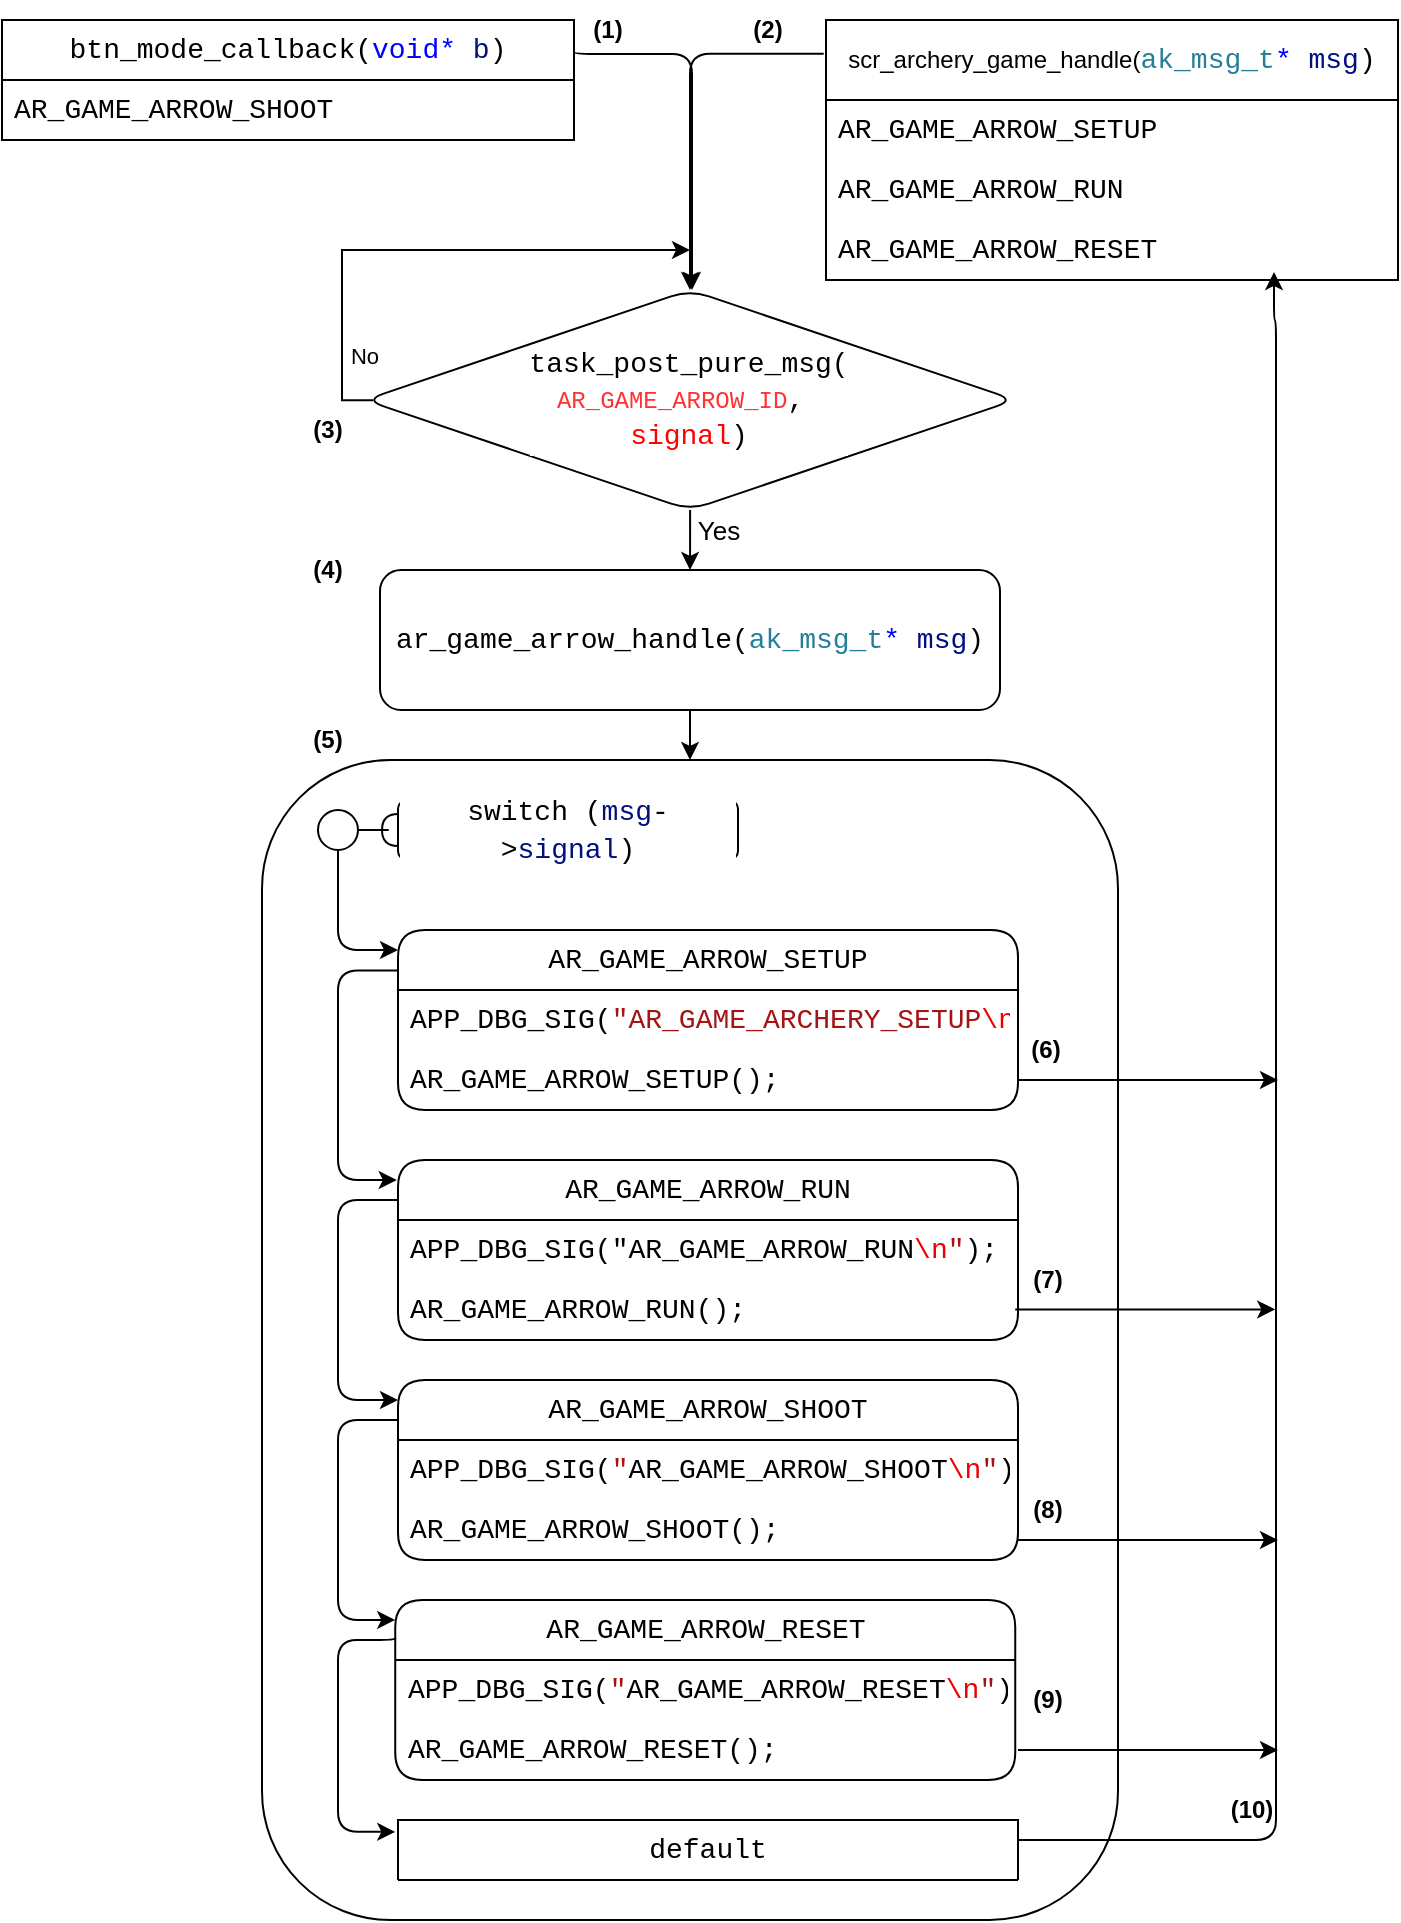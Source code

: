 <mxfile version="21.6.9" type="github" pages="2">
  <diagram id="nouO39D6fWBCZYhUwF0h" name="Page-2">
    <mxGraphModel dx="606" dy="612" grid="1" gridSize="10" guides="1" tooltips="1" connect="1" arrows="1" fold="1" page="1" pageScale="1" pageWidth="850" pageHeight="1100" math="0" shadow="0">
      <root>
        <mxCell id="0" />
        <mxCell id="1" parent="0" />
        <mxCell id="ybD7oZCUDaAa_JSzvex8-123" value="" style="edgeStyle=orthogonalEdgeStyle;rounded=1;orthogonalLoop=1;jettySize=auto;html=1;" parent="1" source="ybD7oZCUDaAa_JSzvex8-124" target="ybD7oZCUDaAa_JSzvex8-125" edge="1">
          <mxGeometry relative="1" as="geometry" />
        </mxCell>
        <mxCell id="ybD7oZCUDaAa_JSzvex8-124" value="&lt;div style=&quot;background-color: rgb(255, 255, 255); font-family: Consolas, &amp;quot;Courier New&amp;quot;, monospace; font-size: 14px; line-height: 19px;&quot;&gt;ar_game_arrow_handle(&lt;span style=&quot;color: #267f99;&quot;&gt;ak_msg_t&lt;/span&gt;&lt;span style=&quot;color: #0000ff;&quot;&gt;*&lt;/span&gt; &lt;span style=&quot;color: #001080;&quot;&gt;msg&lt;/span&gt;)&lt;/div&gt;" style="rounded=1;whiteSpace=wrap;html=1;fontSize=12;glass=0;strokeWidth=1;shadow=0;" parent="1" vertex="1">
          <mxGeometry x="259" y="315" width="310" height="70" as="geometry" />
        </mxCell>
        <mxCell id="ybD7oZCUDaAa_JSzvex8-125" value="" style="rounded=1;whiteSpace=wrap;html=1;fontSize=12;glass=0;strokeWidth=1;shadow=0;" parent="1" vertex="1">
          <mxGeometry x="200" y="410" width="428" height="580" as="geometry" />
        </mxCell>
        <mxCell id="ybD7oZCUDaAa_JSzvex8-126" value="" style="edgeStyle=orthogonalEdgeStyle;rounded=1;orthogonalLoop=1;jettySize=auto;html=1;exitX=0;exitY=0.225;exitDx=0;exitDy=0;exitPerimeter=0;entryX=-0.002;entryY=0.118;entryDx=0;entryDy=0;entryPerimeter=0;" parent="1" source="ybD7oZCUDaAa_JSzvex8-127" target="ybD7oZCUDaAa_JSzvex8-130" edge="1">
          <mxGeometry relative="1" as="geometry">
            <mxPoint x="258" y="665" as="targetPoint" />
            <Array as="points">
              <mxPoint x="238" y="515" />
              <mxPoint x="238" y="620" />
              <mxPoint x="267" y="620" />
            </Array>
          </mxGeometry>
        </mxCell>
        <mxCell id="ybD7oZCUDaAa_JSzvex8-127" value="&lt;div style=&quot;background-color: rgb(255, 255, 255); font-family: Consolas, &amp;quot;Courier New&amp;quot;, monospace; font-size: 14px; line-height: 19px;&quot;&gt;&lt;div style=&quot;line-height: 19px;&quot;&gt;&lt;div style=&quot;line-height: 19px;&quot;&gt;AR_GAME_ARROW_SETUP&lt;/div&gt;&lt;/div&gt;&lt;/div&gt;" style="swimlane;fontStyle=0;childLayout=stackLayout;horizontal=1;startSize=30;horizontalStack=0;resizeParent=1;resizeParentMax=0;resizeLast=0;collapsible=1;marginBottom=0;whiteSpace=wrap;html=1;rounded=1;" parent="1" vertex="1">
          <mxGeometry x="268" y="495" width="310" height="90" as="geometry" />
        </mxCell>
        <mxCell id="ybD7oZCUDaAa_JSzvex8-128" value="&lt;div style=&quot;background-color: rgb(255, 255, 255); font-family: Consolas, &amp;quot;Courier New&amp;quot;, monospace; font-size: 14px; line-height: 19px;&quot;&gt;&lt;div style=&quot;line-height: 19px;&quot;&gt;&lt;div style=&quot;line-height: 19px;&quot;&gt;APP_DBG_SIG(&lt;span style=&quot;color: #a31515;&quot;&gt;&quot;AR_GAME_ARCHERY_SETUP&lt;/span&gt;&lt;span style=&quot;color: #ee0000;&quot;&gt;\n&lt;/span&gt;&lt;span style=&quot;color: #a31515;&quot;&gt;&quot;&lt;/span&gt;);&lt;/div&gt;&lt;/div&gt;&lt;/div&gt;" style="text;strokeColor=none;fillColor=none;align=left;verticalAlign=middle;spacingLeft=4;spacingRight=4;overflow=hidden;points=[[0,0.5],[1,0.5]];portConstraint=eastwest;rotatable=0;whiteSpace=wrap;html=1;rounded=1;" parent="ybD7oZCUDaAa_JSzvex8-127" vertex="1">
          <mxGeometry y="30" width="310" height="30" as="geometry" />
        </mxCell>
        <mxCell id="ybD7oZCUDaAa_JSzvex8-129" value="&lt;div style=&quot;background-color: rgb(255, 255, 255); font-family: Consolas, &amp;quot;Courier New&amp;quot;, monospace; font-size: 14px; line-height: 19px;&quot;&gt;&lt;div style=&quot;line-height: 19px;&quot;&gt;&lt;div style=&quot;line-height: 19px;&quot;&gt;&lt;div style=&quot;line-height: 19px;&quot;&gt;AR_GAME_ARROW_SETUP();&lt;/div&gt;&lt;/div&gt;&lt;/div&gt;&lt;/div&gt;" style="text;strokeColor=none;fillColor=none;align=left;verticalAlign=middle;spacingLeft=4;spacingRight=4;overflow=hidden;points=[[0,0.5],[1,0.5]];portConstraint=eastwest;rotatable=0;whiteSpace=wrap;html=1;rounded=1;" parent="ybD7oZCUDaAa_JSzvex8-127" vertex="1">
          <mxGeometry y="60" width="310" height="30" as="geometry" />
        </mxCell>
        <mxCell id="ybD7oZCUDaAa_JSzvex8-130" value="&lt;div style=&quot;background-color: rgb(255, 255, 255); font-family: Consolas, &amp;quot;Courier New&amp;quot;, monospace; font-size: 14px; line-height: 19px;&quot;&gt;&lt;div style=&quot;line-height: 19px;&quot;&gt;&lt;div style=&quot;line-height: 19px;&quot;&gt;AR_GAME_ARROW_RUN&lt;br&gt;&lt;/div&gt;&lt;/div&gt;&lt;/div&gt;" style="swimlane;fontStyle=0;childLayout=stackLayout;horizontal=1;startSize=30;horizontalStack=0;resizeParent=1;resizeParentMax=0;resizeLast=0;collapsible=1;marginBottom=0;whiteSpace=wrap;html=1;rounded=1;" parent="1" vertex="1">
          <mxGeometry x="268" y="610" width="310" height="90" as="geometry" />
        </mxCell>
        <mxCell id="ybD7oZCUDaAa_JSzvex8-131" value="&lt;div style=&quot;background-color: rgb(255, 255, 255); font-family: Consolas, &amp;quot;Courier New&amp;quot;, monospace; font-size: 14px; line-height: 19px;&quot;&gt;&lt;div style=&quot;line-height: 19px;&quot;&gt;&lt;div style=&quot;line-height: 19px;&quot;&gt;&lt;div style=&quot;line-height: 19px;&quot;&gt;APP_DBG_SIG(&quot;AR_GAME_ARROW_RUN&lt;span style=&quot;border-color: var(--border-color); color: rgb(238, 0, 0);&quot;&gt;\n&lt;/span&gt;&lt;span style=&quot;border-color: var(--border-color); color: rgb(163, 21, 21);&quot;&gt;&quot;&lt;/span&gt;);&lt;br&gt;&lt;/div&gt;&lt;/div&gt;&lt;/div&gt;&lt;/div&gt;" style="text;strokeColor=none;fillColor=none;align=left;verticalAlign=middle;spacingLeft=4;spacingRight=4;overflow=hidden;points=[[0,0.5],[1,0.5]];portConstraint=eastwest;rotatable=0;whiteSpace=wrap;html=1;rounded=1;" parent="ybD7oZCUDaAa_JSzvex8-130" vertex="1">
          <mxGeometry y="30" width="310" height="30" as="geometry" />
        </mxCell>
        <mxCell id="ybD7oZCUDaAa_JSzvex8-132" value="&lt;div style=&quot;background-color: rgb(255, 255, 255); font-family: Consolas, &amp;quot;Courier New&amp;quot;, monospace; font-size: 14px; line-height: 19px;&quot;&gt;&lt;div style=&quot;line-height: 19px;&quot;&gt;&lt;div style=&quot;line-height: 19px;&quot;&gt;&lt;div style=&quot;line-height: 19px;&quot;&gt;&lt;div style=&quot;line-height: 19px;&quot;&gt;&lt;div style=&quot;line-height: 19px;&quot;&gt;AR_GAME_ARROW_RUN();&lt;/div&gt;&lt;/div&gt;&lt;/div&gt;&lt;/div&gt;&lt;/div&gt;&lt;/div&gt;" style="text;strokeColor=none;fillColor=none;align=left;verticalAlign=middle;spacingLeft=4;spacingRight=4;overflow=hidden;points=[[0,0.5],[1,0.5]];portConstraint=eastwest;rotatable=0;whiteSpace=wrap;html=1;rounded=1;" parent="ybD7oZCUDaAa_JSzvex8-130" vertex="1">
          <mxGeometry y="60" width="310" height="30" as="geometry" />
        </mxCell>
        <mxCell id="ybD7oZCUDaAa_JSzvex8-133" value="&lt;div style=&quot;background-color: rgb(255, 255, 255); font-family: Consolas, &amp;quot;Courier New&amp;quot;, monospace; font-size: 14px; line-height: 19px;&quot;&gt;&lt;div style=&quot;line-height: 19px;&quot;&gt;&lt;div style=&quot;line-height: 19px;&quot;&gt;&lt;div style=&quot;line-height: 19px;&quot;&gt;&lt;div style=&quot;line-height: 19px;&quot;&gt;AR_GAME_ARROW_SHOOT&lt;/div&gt;&lt;/div&gt;&lt;/div&gt;&lt;/div&gt;&lt;/div&gt;" style="swimlane;fontStyle=0;childLayout=stackLayout;horizontal=1;startSize=30;horizontalStack=0;resizeParent=1;resizeParentMax=0;resizeLast=0;collapsible=1;marginBottom=0;whiteSpace=wrap;html=1;rounded=1;" parent="1" vertex="1">
          <mxGeometry x="268" y="720" width="310" height="90" as="geometry" />
        </mxCell>
        <mxCell id="ybD7oZCUDaAa_JSzvex8-134" value="&lt;div style=&quot;background-color: rgb(255, 255, 255); font-family: Consolas, &amp;quot;Courier New&amp;quot;, monospace; font-size: 14px; line-height: 19px;&quot;&gt;&lt;div style=&quot;line-height: 19px;&quot;&gt;&lt;div style=&quot;line-height: 19px;&quot;&gt;&lt;div style=&quot;line-height: 19px;&quot;&gt;APP_DBG_SIG(&lt;span style=&quot;color: #a31515;&quot;&gt;&quot;&lt;/span&gt;AR_GAME_ARROW_SHOOT&lt;span style=&quot;color: rgb(238, 0, 0);&quot;&gt;\n&lt;/span&gt;&lt;span style=&quot;color: rgb(163, 21, 21);&quot;&gt;&quot;&lt;/span&gt;);&lt;br&gt;&lt;/div&gt;&lt;/div&gt;&lt;/div&gt;&lt;/div&gt;" style="text;strokeColor=none;fillColor=none;align=left;verticalAlign=middle;spacingLeft=4;spacingRight=4;overflow=hidden;points=[[0,0.5],[1,0.5]];portConstraint=eastwest;rotatable=0;whiteSpace=wrap;html=1;rounded=1;" parent="ybD7oZCUDaAa_JSzvex8-133" vertex="1">
          <mxGeometry y="30" width="310" height="30" as="geometry" />
        </mxCell>
        <mxCell id="ybD7oZCUDaAa_JSzvex8-135" value="&lt;div style=&quot;background-color: rgb(255, 255, 255); font-family: Consolas, &amp;quot;Courier New&amp;quot;, monospace; font-size: 14px; line-height: 19px;&quot;&gt;&lt;div style=&quot;line-height: 19px;&quot;&gt;&lt;div style=&quot;line-height: 19px;&quot;&gt;&lt;div style=&quot;line-height: 19px;&quot;&gt;AR_GAME_ARROW_SHOOT();&lt;/div&gt;&lt;/div&gt;&lt;/div&gt;&lt;/div&gt;" style="text;strokeColor=none;fillColor=none;align=left;verticalAlign=middle;spacingLeft=4;spacingRight=4;overflow=hidden;points=[[0,0.5],[1,0.5]];portConstraint=eastwest;rotatable=0;whiteSpace=wrap;html=1;rounded=1;" parent="ybD7oZCUDaAa_JSzvex8-133" vertex="1">
          <mxGeometry y="60" width="310" height="30" as="geometry" />
        </mxCell>
        <mxCell id="ybD7oZCUDaAa_JSzvex8-136" value="&lt;div style=&quot;background-color: rgb(255, 255, 255); font-family: Consolas, &amp;quot;Courier New&amp;quot;, monospace; font-size: 14px; line-height: 19px;&quot;&gt;&lt;div style=&quot;line-height: 19px;&quot;&gt;&lt;div style=&quot;line-height: 19px;&quot;&gt;&lt;div style=&quot;line-height: 19px;&quot;&gt;AR_GAME_ARROW_RESET&lt;/div&gt;&lt;/div&gt;&lt;/div&gt;&lt;/div&gt;" style="swimlane;fontStyle=0;childLayout=stackLayout;horizontal=1;startSize=30;horizontalStack=0;resizeParent=1;resizeParentMax=0;resizeLast=0;collapsible=1;marginBottom=0;whiteSpace=wrap;html=1;rounded=1;" parent="1" vertex="1">
          <mxGeometry x="266.62" y="830" width="310" height="90" as="geometry" />
        </mxCell>
        <mxCell id="ybD7oZCUDaAa_JSzvex8-137" value="&lt;div style=&quot;background-color: rgb(255, 255, 255); font-family: Consolas, &amp;quot;Courier New&amp;quot;, monospace; font-size: 14px; line-height: 19px;&quot;&gt;&lt;div style=&quot;line-height: 19px;&quot;&gt;&lt;div style=&quot;line-height: 19px;&quot;&gt;APP_DBG_SIG(&lt;span style=&quot;color: #a31515;&quot;&gt;&quot;&lt;/span&gt;AR_GAME_ARROW_RESET&lt;span style=&quot;color: rgb(238, 0, 0);&quot;&gt;\n&lt;/span&gt;&lt;span style=&quot;color: rgb(163, 21, 21);&quot;&gt;&quot;&lt;/span&gt;);&lt;br&gt;&lt;/div&gt;&lt;/div&gt;&lt;/div&gt;" style="text;strokeColor=none;fillColor=none;align=left;verticalAlign=middle;spacingLeft=4;spacingRight=4;overflow=hidden;points=[[0,0.5],[1,0.5]];portConstraint=eastwest;rotatable=0;whiteSpace=wrap;html=1;rounded=1;" parent="ybD7oZCUDaAa_JSzvex8-136" vertex="1">
          <mxGeometry y="30" width="310" height="30" as="geometry" />
        </mxCell>
        <mxCell id="ybD7oZCUDaAa_JSzvex8-138" value="&lt;div style=&quot;background-color: rgb(255, 255, 255); font-family: Consolas, &amp;quot;Courier New&amp;quot;, monospace; font-size: 14px; line-height: 19px;&quot;&gt;&lt;div style=&quot;line-height: 19px;&quot;&gt;&lt;div style=&quot;line-height: 19px;&quot;&gt;&lt;div style=&quot;line-height: 19px;&quot;&gt;AR_GAME_ARROW_RESET();&lt;/div&gt;&lt;/div&gt;&lt;/div&gt;&lt;/div&gt;" style="text;strokeColor=none;fillColor=none;align=left;verticalAlign=middle;spacingLeft=4;spacingRight=4;overflow=hidden;points=[[0,0.5],[1,0.5]];portConstraint=eastwest;rotatable=0;whiteSpace=wrap;html=1;rounded=1;" parent="ybD7oZCUDaAa_JSzvex8-136" vertex="1">
          <mxGeometry y="60" width="310" height="30" as="geometry" />
        </mxCell>
        <mxCell id="ybD7oZCUDaAa_JSzvex8-142" value="" style="edgeStyle=orthogonalEdgeStyle;rounded=1;orthogonalLoop=1;jettySize=auto;html=1;" parent="1" source="ybD7oZCUDaAa_JSzvex8-159" target="ybD7oZCUDaAa_JSzvex8-124" edge="1">
          <mxGeometry relative="1" as="geometry" />
        </mxCell>
        <mxCell id="ybD7oZCUDaAa_JSzvex8-143" value="&lt;font style=&quot;font-size: 13px;&quot;&gt;Yes&lt;/font&gt;" style="edgeLabel;html=1;align=center;verticalAlign=middle;resizable=0;points=[];rounded=1;" parent="ybD7oZCUDaAa_JSzvex8-142" vertex="1" connectable="0">
          <mxGeometry x="-0.072" y="1" relative="1" as="geometry">
            <mxPoint x="13" y="-4" as="offset" />
          </mxGeometry>
        </mxCell>
        <mxCell id="ybD7oZCUDaAa_JSzvex8-144" value="" style="edgeStyle=orthogonalEdgeStyle;rounded=1;orthogonalLoop=1;jettySize=auto;html=1;endArrow=halfCircle;endFill=0;" parent="1" source="ybD7oZCUDaAa_JSzvex8-146" target="ybD7oZCUDaAa_JSzvex8-147" edge="1">
          <mxGeometry relative="1" as="geometry" />
        </mxCell>
        <mxCell id="ybD7oZCUDaAa_JSzvex8-145" value="" style="edgeStyle=orthogonalEdgeStyle;rounded=1;orthogonalLoop=1;jettySize=auto;html=1;" parent="1" source="ybD7oZCUDaAa_JSzvex8-146" edge="1">
          <mxGeometry relative="1" as="geometry">
            <mxPoint x="268" y="505" as="targetPoint" />
            <Array as="points">
              <mxPoint x="238" y="505" />
            </Array>
          </mxGeometry>
        </mxCell>
        <mxCell id="ybD7oZCUDaAa_JSzvex8-146" value="" style="ellipse;whiteSpace=wrap;html=1;rounded=1;" parent="1" vertex="1">
          <mxGeometry x="228" y="435" width="20" height="20" as="geometry" />
        </mxCell>
        <mxCell id="ybD7oZCUDaAa_JSzvex8-147" value="&lt;div style=&quot;background-color: rgb(255, 255, 255); font-family: Consolas, &amp;quot;Courier New&amp;quot;, monospace; font-size: 14px; line-height: 19px;&quot;&gt;switch (&lt;span style=&quot;color: #001080;&quot;&gt;msg&lt;/span&gt;-&amp;gt;&lt;font color=&quot;#001080&quot;&gt;signal&lt;/font&gt;)&lt;/div&gt;" style="whiteSpace=wrap;html=1;rounded=1;" parent="1" vertex="1">
          <mxGeometry x="268" y="430" width="170" height="30" as="geometry" />
        </mxCell>
        <mxCell id="ybD7oZCUDaAa_JSzvex8-148" value="" style="edgeStyle=orthogonalEdgeStyle;rounded=1;orthogonalLoop=1;jettySize=auto;html=1;entryX=0;entryY=0.116;entryDx=0;entryDy=0;entryPerimeter=0;" parent="1" target="ybD7oZCUDaAa_JSzvex8-133" edge="1">
          <mxGeometry relative="1" as="geometry">
            <mxPoint x="268" y="630" as="sourcePoint" />
            <mxPoint x="248" y="735" as="targetPoint" />
            <Array as="points">
              <mxPoint x="238" y="630" />
              <mxPoint x="238" y="730" />
              <mxPoint x="268" y="730" />
            </Array>
          </mxGeometry>
        </mxCell>
        <mxCell id="ybD7oZCUDaAa_JSzvex8-149" value="" style="edgeStyle=orthogonalEdgeStyle;rounded=1;orthogonalLoop=1;jettySize=auto;html=1;entryX=0;entryY=0.111;entryDx=0;entryDy=0;entryPerimeter=0;exitX=0;exitY=0.222;exitDx=0;exitDy=0;exitPerimeter=0;" parent="1" source="ybD7oZCUDaAa_JSzvex8-133" target="ybD7oZCUDaAa_JSzvex8-136" edge="1">
          <mxGeometry relative="1" as="geometry">
            <mxPoint x="258" y="745" as="sourcePoint" />
            <mxPoint x="267" y="804.5" as="targetPoint" />
            <Array as="points">
              <mxPoint x="238" y="740" />
              <mxPoint x="238" y="840" />
            </Array>
          </mxGeometry>
        </mxCell>
        <mxCell id="ybD7oZCUDaAa_JSzvex8-150" value="" style="edgeStyle=orthogonalEdgeStyle;rounded=1;orthogonalLoop=1;jettySize=auto;html=1;entryX=0;entryY=0.066;entryDx=0;entryDy=0;entryPerimeter=0;exitX=0;exitY=0.209;exitDx=0;exitDy=0;exitPerimeter=0;" parent="1" source="ybD7oZCUDaAa_JSzvex8-136" edge="1">
          <mxGeometry relative="1" as="geometry">
            <mxPoint x="258" y="845" as="sourcePoint" />
            <mxPoint x="266.62" y="945.94" as="targetPoint" />
            <Array as="points">
              <mxPoint x="267" y="850" />
              <mxPoint x="238" y="850" />
              <mxPoint x="238" y="946" />
            </Array>
          </mxGeometry>
        </mxCell>
        <mxCell id="ybD7oZCUDaAa_JSzvex8-152" value="" style="edgeStyle=orthogonalEdgeStyle;rounded=1;orthogonalLoop=1;jettySize=auto;html=1;" parent="1" source="ybD7oZCUDaAa_JSzvex8-153" edge="1">
          <mxGeometry relative="1" as="geometry">
            <mxPoint x="706" y="166" as="targetPoint" />
            <Array as="points">
              <mxPoint x="707" y="950" />
              <mxPoint x="707" y="190" />
              <mxPoint x="706" y="190" />
            </Array>
          </mxGeometry>
        </mxCell>
        <mxCell id="ybD7oZCUDaAa_JSzvex8-153" value="&lt;div style=&quot;background-color: rgb(255, 255, 255); font-family: Consolas, &amp;quot;Courier New&amp;quot;, monospace; font-size: 14px; line-height: 19px;&quot;&gt;&lt;div style=&quot;line-height: 19px;&quot;&gt;&lt;div style=&quot;line-height: 19px;&quot;&gt;&lt;div style=&quot;line-height: 19px;&quot;&gt;&lt;div style=&quot;line-height: 19px;&quot;&gt;default&lt;/div&gt;&lt;/div&gt;&lt;/div&gt;&lt;/div&gt;&lt;/div&gt;" style="swimlane;fontStyle=0;childLayout=stackLayout;horizontal=1;startSize=30;horizontalStack=0;resizeParent=1;resizeParentMax=0;resizeLast=0;collapsible=1;marginBottom=0;whiteSpace=wrap;html=1;rounded=1;" parent="1" vertex="1">
          <mxGeometry x="268" y="940" width="310" height="30" as="geometry" />
        </mxCell>
        <mxCell id="ybD7oZCUDaAa_JSzvex8-154" value="" style="edgeStyle=orthogonalEdgeStyle;rounded=1;orthogonalLoop=1;jettySize=auto;html=1;entryX=0.5;entryY=0;entryDx=0;entryDy=0;exitX=-0.004;exitY=0.13;exitDx=0;exitDy=0;exitPerimeter=0;" parent="1" source="ybD7oZCUDaAa_JSzvex8-170" target="ybD7oZCUDaAa_JSzvex8-159" edge="1">
          <mxGeometry relative="1" as="geometry">
            <mxPoint x="414" y="185" as="targetPoint" />
            <Array as="points">
              <mxPoint x="414" y="57" />
            </Array>
            <mxPoint x="482.0" y="135" as="sourcePoint" />
          </mxGeometry>
        </mxCell>
        <mxCell id="ybD7oZCUDaAa_JSzvex8-155" value="" style="edgeStyle=orthogonalEdgeStyle;rounded=1;orthogonalLoop=1;jettySize=auto;html=1;" parent="1" edge="1">
          <mxGeometry relative="1" as="geometry">
            <mxPoint x="578" y="905" as="sourcePoint" />
            <mxPoint x="708" y="905" as="targetPoint" />
          </mxGeometry>
        </mxCell>
        <mxCell id="ybD7oZCUDaAa_JSzvex8-156" value="" style="edgeStyle=orthogonalEdgeStyle;rounded=1;orthogonalLoop=1;jettySize=auto;html=1;" parent="1" edge="1">
          <mxGeometry relative="1" as="geometry">
            <mxPoint x="578" y="800" as="sourcePoint" />
            <mxPoint x="708" y="800" as="targetPoint" />
          </mxGeometry>
        </mxCell>
        <mxCell id="ybD7oZCUDaAa_JSzvex8-157" value="" style="edgeStyle=orthogonalEdgeStyle;rounded=1;orthogonalLoop=1;jettySize=auto;html=1;" parent="1" edge="1">
          <mxGeometry relative="1" as="geometry">
            <mxPoint x="576.62" y="684.7" as="sourcePoint" />
            <mxPoint x="706.62" y="684.7" as="targetPoint" />
          </mxGeometry>
        </mxCell>
        <mxCell id="ybD7oZCUDaAa_JSzvex8-158" value="" style="edgeStyle=orthogonalEdgeStyle;rounded=1;orthogonalLoop=1;jettySize=auto;html=1;" parent="1" edge="1">
          <mxGeometry relative="1" as="geometry">
            <mxPoint x="578" y="570" as="sourcePoint" />
            <mxPoint x="708" y="570" as="targetPoint" />
          </mxGeometry>
        </mxCell>
        <mxCell id="ynqQlw5H4YpHe3a8E8vs-2" value="" style="edgeStyle=orthogonalEdgeStyle;rounded=0;orthogonalLoop=1;jettySize=auto;html=1;exitX=0.013;exitY=0.501;exitDx=0;exitDy=0;exitPerimeter=0;" parent="1" source="ybD7oZCUDaAa_JSzvex8-159" edge="1">
          <mxGeometry relative="1" as="geometry">
            <mxPoint x="414" y="155" as="targetPoint" />
            <Array as="points">
              <mxPoint x="240" y="230" />
              <mxPoint x="240" y="155" />
            </Array>
          </mxGeometry>
        </mxCell>
        <mxCell id="ynqQlw5H4YpHe3a8E8vs-3" value="No" style="edgeLabel;html=1;align=center;verticalAlign=middle;resizable=0;points=[];" parent="ynqQlw5H4YpHe3a8E8vs-2" vertex="1" connectable="0">
          <mxGeometry x="-0.715" y="1" relative="1" as="geometry">
            <mxPoint x="12" as="offset" />
          </mxGeometry>
        </mxCell>
        <mxCell id="ybD7oZCUDaAa_JSzvex8-159" value="&lt;div style=&quot;background-color: rgb(255, 255, 255); font-family: Consolas, &amp;quot;Courier New&amp;quot;, monospace; font-size: 14px; line-height: 19px;&quot;&gt;task_post_pure_msg(&lt;/div&gt;&lt;font face=&quot;Consolas, Courier New, monospace&quot; color=&quot;#ff3333&quot;&gt;AR_GAME_ARROW_ID&lt;/font&gt;&lt;span style=&quot;background-color: rgb(255, 255, 255); font-family: Consolas, &amp;quot;Courier New&amp;quot;, monospace; font-size: 14px;&quot;&gt;,&amp;nbsp;&lt;/span&gt;&lt;font face=&quot;Consolas, Courier New, monospace&quot; color=&quot;#ff3333&quot;&gt;&lt;br&gt;&lt;/font&gt;&lt;div style=&quot;background-color: rgb(255, 255, 255); font-family: Consolas, &amp;quot;Courier New&amp;quot;, monospace; font-size: 14px; line-height: 19px;&quot;&gt;&lt;font color=&quot;#ff0000&quot;&gt;signal&lt;/font&gt;)&lt;/div&gt;" style="rhombus;whiteSpace=wrap;html=1;rounded=1;" parent="1" vertex="1">
          <mxGeometry x="251.37" y="175" width="325.25" height="110" as="geometry" />
        </mxCell>
        <mxCell id="ybD7oZCUDaAa_JSzvex8-160" value="&lt;b&gt;(1)&lt;/b&gt;" style="text;html=1;strokeColor=none;fillColor=none;align=center;verticalAlign=middle;whiteSpace=wrap;rounded=0;" parent="1" vertex="1">
          <mxGeometry x="358" y="30" width="30" height="30" as="geometry" />
        </mxCell>
        <mxCell id="ybD7oZCUDaAa_JSzvex8-162" value="&lt;b&gt;(2)&lt;/b&gt;" style="text;html=1;strokeColor=none;fillColor=none;align=center;verticalAlign=middle;whiteSpace=wrap;rounded=0;" parent="1" vertex="1">
          <mxGeometry x="438" y="30" width="30" height="30" as="geometry" />
        </mxCell>
        <mxCell id="ybD7oZCUDaAa_JSzvex8-163" value="&lt;b&gt;(3)&lt;/b&gt;" style="text;html=1;strokeColor=none;fillColor=none;align=center;verticalAlign=middle;whiteSpace=wrap;rounded=0;" parent="1" vertex="1">
          <mxGeometry x="218" y="230" width="30" height="30" as="geometry" />
        </mxCell>
        <mxCell id="ybD7oZCUDaAa_JSzvex8-164" value="&lt;b&gt;(6)&lt;/b&gt;" style="text;html=1;strokeColor=none;fillColor=none;align=center;verticalAlign=middle;whiteSpace=wrap;rounded=0;" parent="1" vertex="1">
          <mxGeometry x="576.62" y="540" width="30" height="30" as="geometry" />
        </mxCell>
        <mxCell id="ybD7oZCUDaAa_JSzvex8-165" value="&lt;b&gt;(7)&lt;/b&gt;" style="text;html=1;strokeColor=none;fillColor=none;align=center;verticalAlign=middle;whiteSpace=wrap;rounded=0;" parent="1" vertex="1">
          <mxGeometry x="578" y="650" width="30" height="40" as="geometry" />
        </mxCell>
        <mxCell id="ybD7oZCUDaAa_JSzvex8-166" value="&lt;b&gt;(8)&lt;/b&gt;" style="text;html=1;strokeColor=none;fillColor=none;align=center;verticalAlign=middle;whiteSpace=wrap;rounded=0;" parent="1" vertex="1">
          <mxGeometry x="578" y="770" width="30" height="30" as="geometry" />
        </mxCell>
        <mxCell id="ybD7oZCUDaAa_JSzvex8-167" value="&lt;b&gt;(9)&lt;/b&gt;" style="text;html=1;strokeColor=none;fillColor=none;align=center;verticalAlign=middle;whiteSpace=wrap;rounded=0;" parent="1" vertex="1">
          <mxGeometry x="578" y="865" width="30" height="30" as="geometry" />
        </mxCell>
        <mxCell id="ybD7oZCUDaAa_JSzvex8-169" value="&lt;b&gt;(10)&lt;/b&gt;" style="text;html=1;strokeColor=none;fillColor=none;align=center;verticalAlign=middle;whiteSpace=wrap;rounded=0;" parent="1" vertex="1">
          <mxGeometry x="680" y="920" width="30" height="30" as="geometry" />
        </mxCell>
        <mxCell id="ybD7oZCUDaAa_JSzvex8-170" value="scr_archery_game_handle(&lt;span style=&quot;border-color: var(--border-color); font-family: Consolas, &amp;quot;Courier New&amp;quot;, monospace; font-size: 14px; color: rgb(38, 127, 153);&quot;&gt;ak_msg_t&lt;/span&gt;&lt;span style=&quot;border-color: var(--border-color); font-family: Consolas, &amp;quot;Courier New&amp;quot;, monospace; font-size: 14px; color: rgb(0, 0, 255);&quot;&gt;*&lt;/span&gt;&lt;span style=&quot;font-family: Consolas, &amp;quot;Courier New&amp;quot;, monospace; font-size: 14px; background-color: rgb(255, 255, 255);&quot;&gt;&amp;nbsp;&lt;/span&gt;&lt;span style=&quot;border-color: var(--border-color); font-family: Consolas, &amp;quot;Courier New&amp;quot;, monospace; font-size: 14px; color: rgb(0, 16, 128);&quot;&gt;msg&lt;/span&gt;&lt;span style=&quot;font-family: Consolas, &amp;quot;Courier New&amp;quot;, monospace; font-size: 14px; background-color: rgb(255, 255, 255);&quot;&gt;)&lt;/span&gt;" style="swimlane;fontStyle=0;childLayout=stackLayout;horizontal=1;startSize=40;horizontalStack=0;resizeParent=1;resizeParentMax=0;resizeLast=0;collapsible=1;marginBottom=0;whiteSpace=wrap;html=1;" parent="1" vertex="1">
          <mxGeometry x="482" y="40" width="286" height="130" as="geometry" />
        </mxCell>
        <mxCell id="ybD7oZCUDaAa_JSzvex8-171" value="&lt;div style=&quot;background-color: rgb(255, 255, 255); font-family: Consolas, &amp;quot;Courier New&amp;quot;, monospace; font-size: 14px; line-height: 19px;&quot;&gt;&lt;div style=&quot;line-height: 19px;&quot;&gt;AR_GAME_ARROW_SETUP&lt;/div&gt;&lt;/div&gt;" style="text;strokeColor=none;fillColor=none;align=left;verticalAlign=middle;spacingLeft=4;spacingRight=4;overflow=hidden;points=[[0,0.5],[1,0.5]];portConstraint=eastwest;rotatable=0;whiteSpace=wrap;html=1;" parent="ybD7oZCUDaAa_JSzvex8-170" vertex="1">
          <mxGeometry y="40" width="286" height="30" as="geometry" />
        </mxCell>
        <mxCell id="ybD7oZCUDaAa_JSzvex8-172" value="&lt;div style=&quot;background-color: rgb(255, 255, 255); font-family: Consolas, &amp;quot;Courier New&amp;quot;, monospace; font-size: 14px; line-height: 19px;&quot;&gt;&lt;div style=&quot;line-height: 19px;&quot;&gt;AR_GAME_ARROW_RUN&lt;/div&gt;&lt;/div&gt;" style="text;strokeColor=none;fillColor=none;align=left;verticalAlign=middle;spacingLeft=4;spacingRight=4;overflow=hidden;points=[[0,0.5],[1,0.5]];portConstraint=eastwest;rotatable=0;whiteSpace=wrap;html=1;" parent="ybD7oZCUDaAa_JSzvex8-170" vertex="1">
          <mxGeometry y="70" width="286" height="30" as="geometry" />
        </mxCell>
        <mxCell id="ybD7oZCUDaAa_JSzvex8-173" value="&lt;div style=&quot;background-color: rgb(255, 255, 255); font-family: Consolas, &amp;quot;Courier New&amp;quot;, monospace; font-size: 14px; line-height: 19px;&quot;&gt;&lt;div style=&quot;line-height: 19px;&quot;&gt;AR_GAME_ARROW_RESET&lt;/div&gt;&lt;/div&gt;" style="text;strokeColor=none;fillColor=none;align=left;verticalAlign=middle;spacingLeft=4;spacingRight=4;overflow=hidden;points=[[0,0.5],[1,0.5]];portConstraint=eastwest;rotatable=0;whiteSpace=wrap;html=1;" parent="ybD7oZCUDaAa_JSzvex8-170" vertex="1">
          <mxGeometry y="100" width="286" height="30" as="geometry" />
        </mxCell>
        <mxCell id="ybD7oZCUDaAa_JSzvex8-174" value="&lt;div style=&quot;background-color: rgb(255, 255, 255); font-family: Consolas, &amp;quot;Courier New&amp;quot;, monospace; font-size: 14px; line-height: 19px;&quot;&gt;btn_mode_callback(&lt;span style=&quot;color: #0000ff;&quot;&gt;void*&lt;/span&gt; &lt;span style=&quot;color: #001080;&quot;&gt;b&lt;/span&gt;)&lt;/div&gt;" style="swimlane;fontStyle=0;childLayout=stackLayout;horizontal=1;startSize=30;horizontalStack=0;resizeParent=1;resizeParentMax=0;resizeLast=0;collapsible=1;marginBottom=0;whiteSpace=wrap;html=1;" parent="1" vertex="1">
          <mxGeometry x="70" y="40" width="286" height="60" as="geometry" />
        </mxCell>
        <mxCell id="ybD7oZCUDaAa_JSzvex8-175" value="&lt;div style=&quot;background-color: rgb(255, 255, 255); font-family: Consolas, &amp;quot;Courier New&amp;quot;, monospace; font-size: 14px; line-height: 19px;&quot;&gt;&lt;div style=&quot;line-height: 19px;&quot;&gt;AR_GAME_ARROW_SHOOT&lt;/div&gt;&lt;/div&gt;" style="text;strokeColor=none;fillColor=none;align=left;verticalAlign=middle;spacingLeft=4;spacingRight=4;overflow=hidden;points=[[0,0.5],[1,0.5]];portConstraint=eastwest;rotatable=0;whiteSpace=wrap;html=1;" parent="ybD7oZCUDaAa_JSzvex8-174" vertex="1">
          <mxGeometry y="30" width="286" height="30" as="geometry" />
        </mxCell>
        <mxCell id="ybD7oZCUDaAa_JSzvex8-178" value="" style="edgeStyle=orthogonalEdgeStyle;rounded=1;orthogonalLoop=1;jettySize=auto;html=1;entryX=0.5;entryY=0;entryDx=0;entryDy=0;exitX=1;exitY=0.25;exitDx=0;exitDy=0;" parent="1" source="ybD7oZCUDaAa_JSzvex8-174" edge="1">
          <mxGeometry relative="1" as="geometry">
            <mxPoint x="415" y="175" as="targetPoint" />
            <Array as="points">
              <mxPoint x="356" y="57" />
              <mxPoint x="415" y="57" />
            </Array>
            <mxPoint x="482" y="57" as="sourcePoint" />
          </mxGeometry>
        </mxCell>
        <mxCell id="ybD7oZCUDaAa_JSzvex8-180" value="&lt;b&gt;(4)&lt;/b&gt;" style="text;html=1;strokeColor=none;fillColor=none;align=center;verticalAlign=middle;whiteSpace=wrap;rounded=0;" parent="1" vertex="1">
          <mxGeometry x="218" y="300" width="30" height="30" as="geometry" />
        </mxCell>
        <mxCell id="ybD7oZCUDaAa_JSzvex8-182" value="&lt;b&gt;(5)&lt;/b&gt;" style="text;html=1;strokeColor=none;fillColor=none;align=center;verticalAlign=middle;whiteSpace=wrap;rounded=0;" parent="1" vertex="1">
          <mxGeometry x="218" y="385" width="30" height="30" as="geometry" />
        </mxCell>
      </root>
    </mxGraphModel>
  </diagram>
  <diagram id="wm8Br8ZrrlRpunOsz7Gy" name="Page-3">
    <mxGraphModel dx="577" dy="583" grid="1" gridSize="10" guides="1" tooltips="1" connect="1" arrows="1" fold="1" page="1" pageScale="1" pageWidth="850" pageHeight="1100" math="0" shadow="0">
      <root>
        <mxCell id="0" />
        <mxCell id="1" parent="0" />
        <mxCell id="NpWVwsZeug8cg03tMUdI-1" value="Screen" style="rounded=1;whiteSpace=wrap;html=1;" vertex="1" parent="1">
          <mxGeometry x="280" y="80" width="80" height="40" as="geometry" />
        </mxCell>
        <mxCell id="NpWVwsZeug8cg03tMUdI-2" value="Button" style="rounded=1;whiteSpace=wrap;html=1;" vertex="1" parent="1">
          <mxGeometry x="140" y="80" width="80" height="40" as="geometry" />
        </mxCell>
        <mxCell id="NpWVwsZeug8cg03tMUdI-3" value="Arrow" style="rounded=1;whiteSpace=wrap;html=1;" vertex="1" parent="1">
          <mxGeometry x="480" y="80" width="80" height="40" as="geometry" />
        </mxCell>
        <mxCell id="NpWVwsZeug8cg03tMUdI-4" value="" style="endArrow=none;dashed=1;html=1;rounded=0;entryX=0.5;entryY=1;entryDx=0;entryDy=0;exitX=0.5;exitY=1;exitDx=0;exitDy=0;" edge="1" parent="1" target="NpWVwsZeug8cg03tMUdI-1" source="NpWVwsZeug8cg03tMUdI-9">
          <mxGeometry width="50" height="50" relative="1" as="geometry">
            <mxPoint x="320" y="480" as="sourcePoint" />
            <mxPoint x="580" y="270" as="targetPoint" />
          </mxGeometry>
        </mxCell>
        <mxCell id="NpWVwsZeug8cg03tMUdI-5" value="" style="endArrow=none;dashed=1;html=1;rounded=0;entryX=0.5;entryY=1;entryDx=0;entryDy=0;" edge="1" parent="1" source="NpWVwsZeug8cg03tMUdI-14" target="NpWVwsZeug8cg03tMUdI-2">
          <mxGeometry width="50" height="50" relative="1" as="geometry">
            <mxPoint x="180" y="480" as="sourcePoint" />
            <mxPoint x="30" y="130" as="targetPoint" />
          </mxGeometry>
        </mxCell>
        <mxCell id="NpWVwsZeug8cg03tMUdI-6" value="" style="endArrow=none;dashed=1;html=1;rounded=0;entryX=0.5;entryY=1;entryDx=0;entryDy=0;" edge="1" parent="1" source="NpWVwsZeug8cg03tMUdI-12" target="NpWVwsZeug8cg03tMUdI-3">
          <mxGeometry width="50" height="50" relative="1" as="geometry">
            <mxPoint x="520" y="490" as="sourcePoint" />
            <mxPoint x="520" y="130" as="targetPoint" />
          </mxGeometry>
        </mxCell>
        <mxCell id="NpWVwsZeug8cg03tMUdI-7" value="" style="edgeStyle=orthogonalEdgeStyle;rounded=0;orthogonalLoop=1;jettySize=auto;html=1;entryX=0;entryY=0;entryDx=0;entryDy=0;" edge="1" parent="1" target="NpWVwsZeug8cg03tMUdI-12">
          <mxGeometry relative="1" as="geometry">
            <mxPoint x="325.11" y="160" as="sourcePoint" />
            <mxPoint x="410.11" y="310.0" as="targetPoint" />
            <Array as="points">
              <mxPoint x="370.11" y="160" />
              <mxPoint x="370.11" y="160" />
            </Array>
          </mxGeometry>
        </mxCell>
        <mxCell id="NpWVwsZeug8cg03tMUdI-8" value="AR_GAME_ARROW_SETUP" style="edgeLabel;html=1;align=center;verticalAlign=middle;resizable=0;points=[];" vertex="1" connectable="0" parent="NpWVwsZeug8cg03tMUdI-7">
          <mxGeometry x="-0.034" y="-2" relative="1" as="geometry">
            <mxPoint x="8" y="-12" as="offset" />
          </mxGeometry>
        </mxCell>
        <mxCell id="NpWVwsZeug8cg03tMUdI-9" value="" style="rounded=0;whiteSpace=wrap;html=1;" vertex="1" parent="1">
          <mxGeometry x="315" y="120" width="10" height="280" as="geometry" />
        </mxCell>
        <mxCell id="NpWVwsZeug8cg03tMUdI-10" value="" style="endArrow=none;dashed=1;html=1;rounded=0;entryX=0.5;entryY=1;entryDx=0;entryDy=0;exitX=0.5;exitY=1;exitDx=0;exitDy=0;" edge="1" parent="1" target="NpWVwsZeug8cg03tMUdI-12" source="NpWVwsZeug8cg03tMUdI-26">
          <mxGeometry width="50" height="50" relative="1" as="geometry">
            <mxPoint x="520" y="480" as="sourcePoint" />
            <mxPoint x="520" y="120" as="targetPoint" />
          </mxGeometry>
        </mxCell>
        <mxCell id="NpWVwsZeug8cg03tMUdI-11" value="" style="edgeStyle=orthogonalEdgeStyle;rounded=0;orthogonalLoop=1;jettySize=auto;html=1;exitX=0;exitY=1;exitDx=0;exitDy=0;entryX=1;entryY=0.147;entryDx=0;entryDy=0;entryPerimeter=0;dashed=1;" edge="1" parent="1" source="NpWVwsZeug8cg03tMUdI-12">
          <mxGeometry relative="1" as="geometry">
            <mxPoint x="325.11" y="179.98" as="targetPoint" />
            <Array as="points">
              <mxPoint x="440.11" y="180" />
              <mxPoint x="440.11" y="180" />
            </Array>
          </mxGeometry>
        </mxCell>
        <mxCell id="NpWVwsZeug8cg03tMUdI-12" value="" style="rounded=0;whiteSpace=wrap;html=1;" vertex="1" parent="1">
          <mxGeometry x="515.11" y="160" width="10" height="20" as="geometry" />
        </mxCell>
        <mxCell id="NpWVwsZeug8cg03tMUdI-13" value="" style="endArrow=none;dashed=1;html=1;rounded=0;entryX=0.5;entryY=1;entryDx=0;entryDy=0;" edge="1" parent="1" target="NpWVwsZeug8cg03tMUdI-14">
          <mxGeometry width="50" height="50" relative="1" as="geometry">
            <mxPoint x="180" y="380" as="sourcePoint" />
            <mxPoint x="180" y="120" as="targetPoint" />
          </mxGeometry>
        </mxCell>
        <mxCell id="NpWVwsZeug8cg03tMUdI-14" value="" style="rounded=0;whiteSpace=wrap;html=1;" vertex="1" parent="1">
          <mxGeometry x="175" y="250" width="10" height="30" as="geometry" />
        </mxCell>
        <mxCell id="NpWVwsZeug8cg03tMUdI-15" value="" style="edgeStyle=orthogonalEdgeStyle;rounded=0;orthogonalLoop=1;jettySize=auto;html=1;entryX=0;entryY=0;entryDx=0;entryDy=0;exitX=0.989;exitY=0.265;exitDx=0;exitDy=0;exitPerimeter=0;" edge="1" parent="1" target="NpWVwsZeug8cg03tMUdI-18">
          <mxGeometry relative="1" as="geometry">
            <mxPoint x="325.0" y="220.1" as="sourcePoint" />
            <mxPoint x="410.11" y="370.0" as="targetPoint" />
            <Array as="points">
              <mxPoint x="370.11" y="220" />
            </Array>
          </mxGeometry>
        </mxCell>
        <mxCell id="NpWVwsZeug8cg03tMUdI-16" value="AR_GAME_ARROW_RUN" style="edgeLabel;html=1;align=center;verticalAlign=middle;resizable=0;points=[];" vertex="1" connectable="0" parent="NpWVwsZeug8cg03tMUdI-15">
          <mxGeometry x="-0.034" y="-2" relative="1" as="geometry">
            <mxPoint x="8" y="-12" as="offset" />
          </mxGeometry>
        </mxCell>
        <mxCell id="NpWVwsZeug8cg03tMUdI-17" value="" style="edgeStyle=orthogonalEdgeStyle;rounded=0;orthogonalLoop=1;jettySize=auto;html=1;exitX=0;exitY=1;exitDx=0;exitDy=0;dashed=1;entryX=1.019;entryY=0.324;entryDx=0;entryDy=0;entryPerimeter=0;" edge="1" parent="1" source="NpWVwsZeug8cg03tMUdI-18">
          <mxGeometry relative="1" as="geometry">
            <mxPoint x="325.3" y="240.16" as="targetPoint" />
            <Array as="points">
              <mxPoint x="440.11" y="240" />
            </Array>
          </mxGeometry>
        </mxCell>
        <mxCell id="NpWVwsZeug8cg03tMUdI-18" value="" style="rounded=0;whiteSpace=wrap;html=1;" vertex="1" parent="1">
          <mxGeometry x="515.11" y="220" width="10" height="20" as="geometry" />
        </mxCell>
        <mxCell id="NpWVwsZeug8cg03tMUdI-19" value="" style="endArrow=none;dashed=1;html=1;rounded=0;entryX=0.5;entryY=1;entryDx=0;entryDy=0;" edge="1" parent="1">
          <mxGeometry width="50" height="50" relative="1" as="geometry">
            <mxPoint x="180" y="400" as="sourcePoint" />
            <mxPoint x="180.0" y="380" as="targetPoint" />
          </mxGeometry>
        </mxCell>
        <mxCell id="NpWVwsZeug8cg03tMUdI-20" value="" style="edgeStyle=orthogonalEdgeStyle;rounded=0;orthogonalLoop=1;jettySize=auto;html=1;entryX=0;entryY=0;entryDx=0;entryDy=0;exitX=1;exitY=1;exitDx=0;exitDy=0;" edge="1" parent="1" source="NpWVwsZeug8cg03tMUdI-14" target="NpWVwsZeug8cg03tMUdI-22">
          <mxGeometry relative="1" as="geometry">
            <mxPoint x="325.0" y="280.04" as="sourcePoint" />
            <mxPoint x="410.11" y="429.94" as="targetPoint" />
            <Array as="points">
              <mxPoint x="430" y="280" />
              <mxPoint x="430" y="280" />
            </Array>
          </mxGeometry>
        </mxCell>
        <mxCell id="NpWVwsZeug8cg03tMUdI-21" value="AR_GAME_ARROW_SHOOT" style="edgeLabel;html=1;align=center;verticalAlign=middle;resizable=0;points=[];" vertex="1" connectable="0" parent="NpWVwsZeug8cg03tMUdI-20">
          <mxGeometry x="-0.034" y="-2" relative="1" as="geometry">
            <mxPoint x="77" y="-12" as="offset" />
          </mxGeometry>
        </mxCell>
        <mxCell id="NpWVwsZeug8cg03tMUdI-22" value="" style="rounded=0;whiteSpace=wrap;html=1;" vertex="1" parent="1">
          <mxGeometry x="515.11" y="279.94" width="10" height="10.06" as="geometry" />
        </mxCell>
        <mxCell id="NpWVwsZeug8cg03tMUdI-23" value="" style="edgeStyle=orthogonalEdgeStyle;rounded=0;orthogonalLoop=1;jettySize=auto;html=1;entryX=0;entryY=0;entryDx=0;entryDy=0;exitX=0.989;exitY=0.265;exitDx=0;exitDy=0;exitPerimeter=0;" edge="1" parent="1" target="NpWVwsZeug8cg03tMUdI-26">
          <mxGeometry relative="1" as="geometry">
            <mxPoint x="325" y="380" as="sourcePoint" />
            <mxPoint x="410" y="530.0" as="targetPoint" />
            <Array as="points">
              <mxPoint x="370" y="380" />
            </Array>
          </mxGeometry>
        </mxCell>
        <mxCell id="NpWVwsZeug8cg03tMUdI-24" value="AR_GAME_ARROW_RESET" style="edgeLabel;html=1;align=center;verticalAlign=middle;resizable=0;points=[];" vertex="1" connectable="0" parent="NpWVwsZeug8cg03tMUdI-23">
          <mxGeometry x="-0.034" y="-2" relative="1" as="geometry">
            <mxPoint x="8" y="-12" as="offset" />
          </mxGeometry>
        </mxCell>
        <mxCell id="NpWVwsZeug8cg03tMUdI-25" value="" style="edgeStyle=orthogonalEdgeStyle;rounded=0;orthogonalLoop=1;jettySize=auto;html=1;exitX=0;exitY=1;exitDx=0;exitDy=0;dashed=1;entryX=1.019;entryY=0.324;entryDx=0;entryDy=0;entryPerimeter=0;" edge="1" parent="1" source="NpWVwsZeug8cg03tMUdI-26">
          <mxGeometry relative="1" as="geometry">
            <mxPoint x="325" y="400" as="targetPoint" />
            <Array as="points">
              <mxPoint x="440" y="400" />
            </Array>
          </mxGeometry>
        </mxCell>
        <mxCell id="NpWVwsZeug8cg03tMUdI-26" value="" style="rounded=0;whiteSpace=wrap;html=1;" vertex="1" parent="1">
          <mxGeometry x="515" y="380" width="10" height="20" as="geometry" />
        </mxCell>
        <mxCell id="NpWVwsZeug8cg03tMUdI-27" value="Setup thuộc tính&amp;nbsp;&lt;br&gt;ban đầu" style="shape=callout;whiteSpace=wrap;html=1;perimeter=calloutPerimeter;position2=0;base=22;size=10;position=0.17;" vertex="1" parent="1">
          <mxGeometry x="530" y="130" width="100.11" height="40" as="geometry" />
        </mxCell>
        <mxCell id="NpWVwsZeug8cg03tMUdI-28" value="Cập nhật tình trạng mũi tên" style="shape=callout;whiteSpace=wrap;html=1;perimeter=calloutPerimeter;position2=0;base=22;size=10;position=0.17;" vertex="1" parent="1">
          <mxGeometry x="530" y="190" width="100.11" height="40" as="geometry" />
        </mxCell>
        <mxCell id="NpWVwsZeug8cg03tMUdI-29" value="Cập nhật hiển thị&lt;br&gt;mũi tên mới" style="shape=callout;whiteSpace=wrap;html=1;perimeter=calloutPerimeter;position2=0;base=22;size=10;position=0.17;" vertex="1" parent="1">
          <mxGeometry x="530" y="245" width="100.11" height="40" as="geometry" />
        </mxCell>
        <mxCell id="NpWVwsZeug8cg03tMUdI-30" value="Reset thuộc tính" style="shape=callout;whiteSpace=wrap;html=1;perimeter=calloutPerimeter;position2=0;base=22;size=10;position=0.17;" vertex="1" parent="1">
          <mxGeometry x="529.89" y="350" width="100.11" height="40" as="geometry" />
        </mxCell>
        <mxCell id="NpWVwsZeug8cg03tMUdI-31" value="button [Mode]" style="shape=callout;whiteSpace=wrap;html=1;perimeter=calloutPerimeter;position2=1;base=18;size=20;position=0.59;" vertex="1" parent="1">
          <mxGeometry x="80" y="210" width="95" height="49.94" as="geometry" />
        </mxCell>
        <mxCell id="NpWVwsZeug8cg03tMUdI-32" value="" style="edgeStyle=orthogonalEdgeStyle;rounded=0;orthogonalLoop=1;jettySize=auto;html=1;entryX=0;entryY=0;entryDx=0;entryDy=0;exitX=0.989;exitY=0.265;exitDx=0;exitDy=0;exitPerimeter=0;" edge="1" parent="1" target="NpWVwsZeug8cg03tMUdI-35">
          <mxGeometry relative="1" as="geometry">
            <mxPoint x="325.0" y="320.1" as="sourcePoint" />
            <mxPoint x="410.11" y="470.0" as="targetPoint" />
            <Array as="points">
              <mxPoint x="370.11" y="320" />
            </Array>
          </mxGeometry>
        </mxCell>
        <mxCell id="NpWVwsZeug8cg03tMUdI-33" value="AR_GAME_ARROW_RUN" style="edgeLabel;html=1;align=center;verticalAlign=middle;resizable=0;points=[];" vertex="1" connectable="0" parent="NpWVwsZeug8cg03tMUdI-32">
          <mxGeometry x="-0.034" y="-2" relative="1" as="geometry">
            <mxPoint x="8" y="-12" as="offset" />
          </mxGeometry>
        </mxCell>
        <mxCell id="NpWVwsZeug8cg03tMUdI-34" value="" style="edgeStyle=orthogonalEdgeStyle;rounded=0;orthogonalLoop=1;jettySize=auto;html=1;exitX=0;exitY=1;exitDx=0;exitDy=0;dashed=1;entryX=1.019;entryY=0.324;entryDx=0;entryDy=0;entryPerimeter=0;" edge="1" parent="1" source="NpWVwsZeug8cg03tMUdI-35">
          <mxGeometry relative="1" as="geometry">
            <mxPoint x="325.3" y="340.16" as="targetPoint" />
            <Array as="points">
              <mxPoint x="440.11" y="340" />
            </Array>
          </mxGeometry>
        </mxCell>
        <mxCell id="NpWVwsZeug8cg03tMUdI-35" value="" style="rounded=0;whiteSpace=wrap;html=1;" vertex="1" parent="1">
          <mxGeometry x="515.11" y="320" width="10" height="20" as="geometry" />
        </mxCell>
        <mxCell id="NpWVwsZeug8cg03tMUdI-44" value="Cập nhật tình trạng mũi tên" style="shape=callout;whiteSpace=wrap;html=1;perimeter=calloutPerimeter;position2=0;base=22;size=10;position=0.17;" vertex="1" parent="1">
          <mxGeometry x="530" y="290" width="100.11" height="40" as="geometry" />
        </mxCell>
      </root>
    </mxGraphModel>
  </diagram>
</mxfile>
